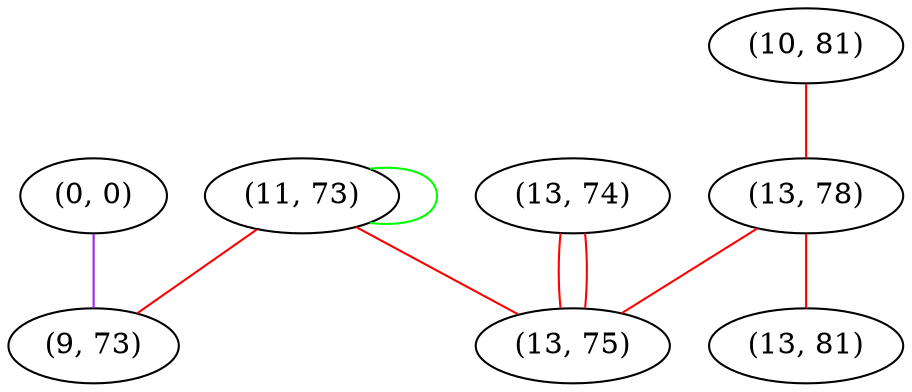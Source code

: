 graph "" {
"(0, 0)";
"(10, 81)";
"(13, 78)";
"(11, 73)";
"(9, 73)";
"(13, 81)";
"(13, 74)";
"(13, 75)";
"(0, 0)" -- "(9, 73)"  [color=purple, key=0, weight=4];
"(10, 81)" -- "(13, 78)"  [color=red, key=0, weight=1];
"(13, 78)" -- "(13, 81)"  [color=red, key=0, weight=1];
"(13, 78)" -- "(13, 75)"  [color=red, key=0, weight=1];
"(11, 73)" -- "(11, 73)"  [color=green, key=0, weight=2];
"(11, 73)" -- "(9, 73)"  [color=red, key=0, weight=1];
"(11, 73)" -- "(13, 75)"  [color=red, key=0, weight=1];
"(13, 74)" -- "(13, 75)"  [color=red, key=0, weight=1];
"(13, 74)" -- "(13, 75)"  [color=red, key=1, weight=1];
}
